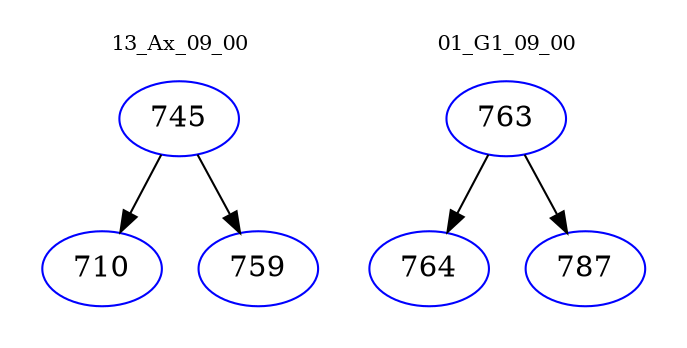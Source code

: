 digraph{
subgraph cluster_0 {
color = white
label = "13_Ax_09_00";
fontsize=10;
T0_745 [label="745", color="blue"]
T0_745 -> T0_710 [color="black"]
T0_710 [label="710", color="blue"]
T0_745 -> T0_759 [color="black"]
T0_759 [label="759", color="blue"]
}
subgraph cluster_1 {
color = white
label = "01_G1_09_00";
fontsize=10;
T1_763 [label="763", color="blue"]
T1_763 -> T1_764 [color="black"]
T1_764 [label="764", color="blue"]
T1_763 -> T1_787 [color="black"]
T1_787 [label="787", color="blue"]
}
}
